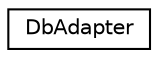 digraph "Graphical Class Hierarchy"
{
  edge [fontname="Helvetica",fontsize="10",labelfontname="Helvetica",labelfontsize="10"];
  node [fontname="Helvetica",fontsize="10",shape=record];
  rankdir="LR";
  Node1 [label="DbAdapter",height=0.2,width=0.4,color="black", fillcolor="white", style="filled",URL="$class_db_adapter.html",tooltip="The DbAdapter class is an adapter for database operations (using sqlite) "];
}
